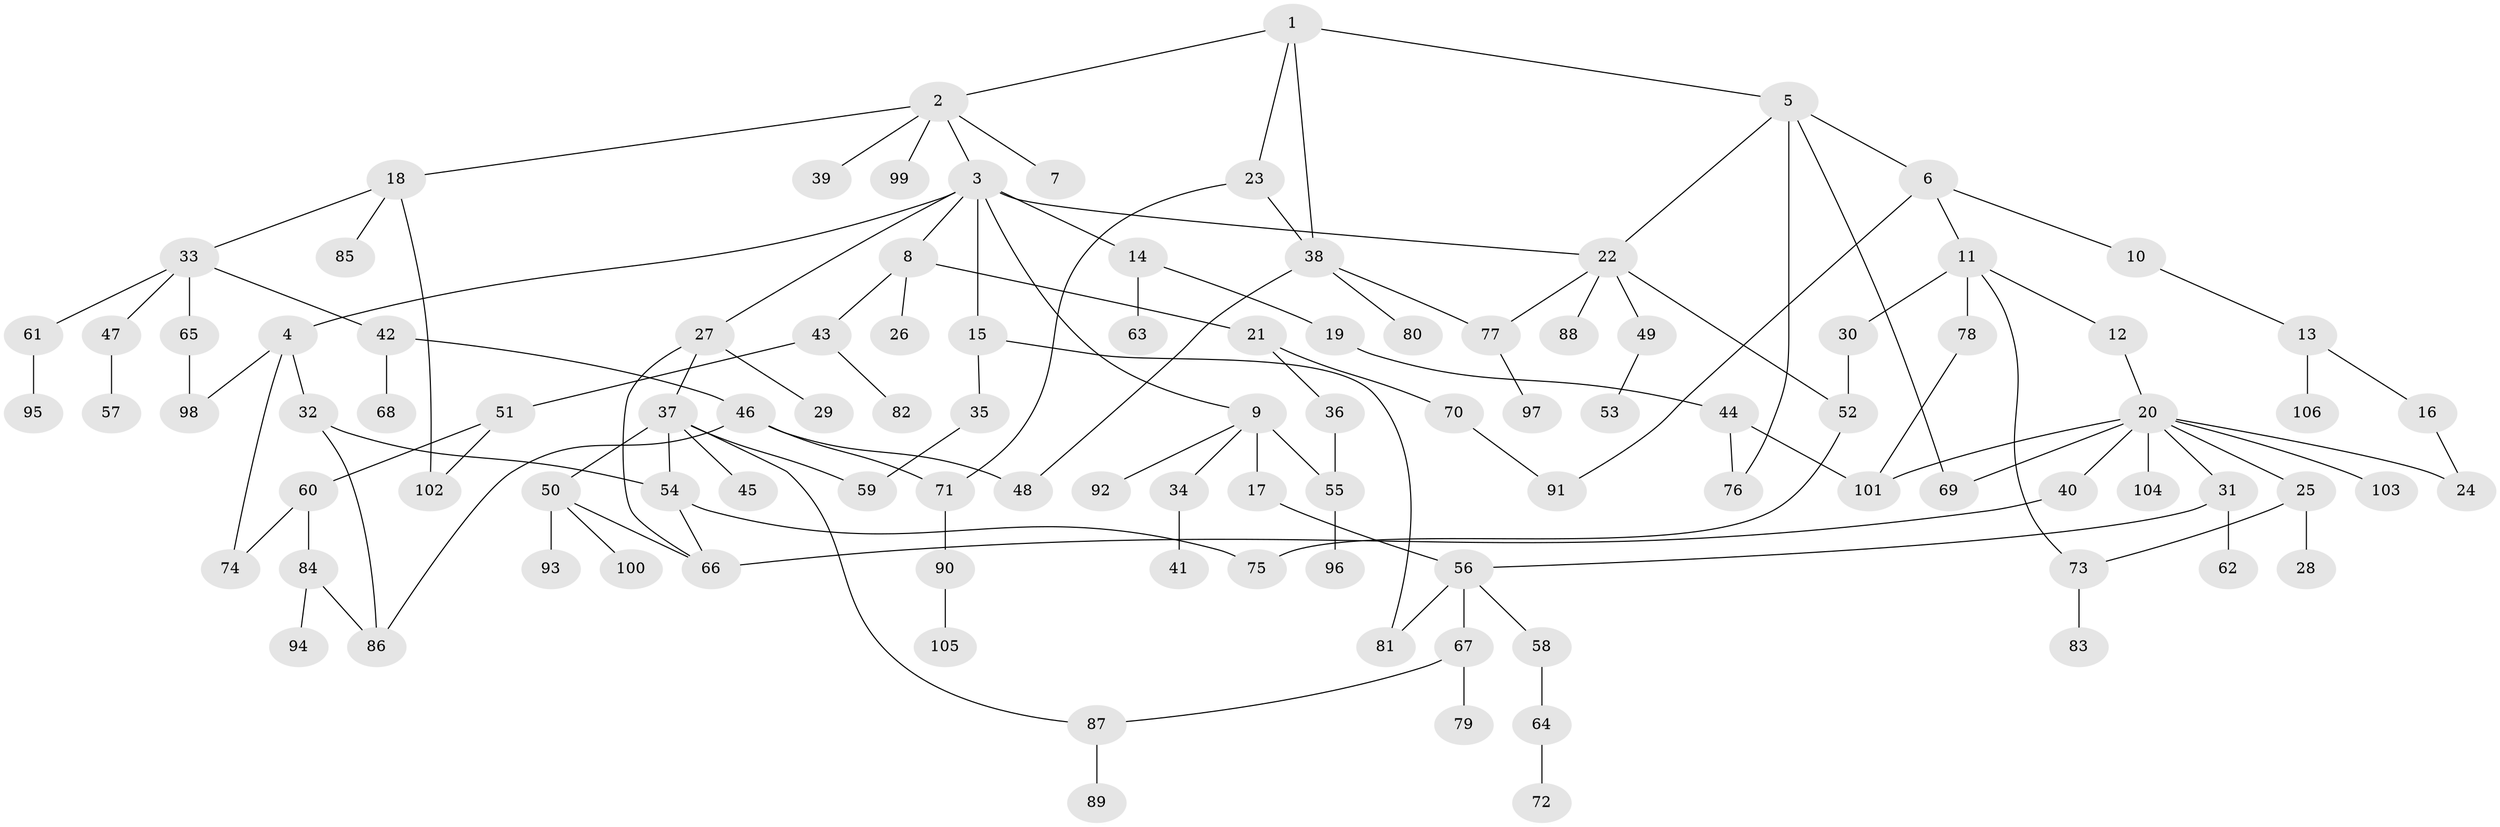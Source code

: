 // Generated by graph-tools (version 1.1) at 2025/41/03/09/25 04:41:33]
// undirected, 106 vertices, 133 edges
graph export_dot {
graph [start="1"]
  node [color=gray90,style=filled];
  1;
  2;
  3;
  4;
  5;
  6;
  7;
  8;
  9;
  10;
  11;
  12;
  13;
  14;
  15;
  16;
  17;
  18;
  19;
  20;
  21;
  22;
  23;
  24;
  25;
  26;
  27;
  28;
  29;
  30;
  31;
  32;
  33;
  34;
  35;
  36;
  37;
  38;
  39;
  40;
  41;
  42;
  43;
  44;
  45;
  46;
  47;
  48;
  49;
  50;
  51;
  52;
  53;
  54;
  55;
  56;
  57;
  58;
  59;
  60;
  61;
  62;
  63;
  64;
  65;
  66;
  67;
  68;
  69;
  70;
  71;
  72;
  73;
  74;
  75;
  76;
  77;
  78;
  79;
  80;
  81;
  82;
  83;
  84;
  85;
  86;
  87;
  88;
  89;
  90;
  91;
  92;
  93;
  94;
  95;
  96;
  97;
  98;
  99;
  100;
  101;
  102;
  103;
  104;
  105;
  106;
  1 -- 2;
  1 -- 5;
  1 -- 23;
  1 -- 38;
  2 -- 3;
  2 -- 7;
  2 -- 18;
  2 -- 39;
  2 -- 99;
  3 -- 4;
  3 -- 8;
  3 -- 9;
  3 -- 14;
  3 -- 15;
  3 -- 22;
  3 -- 27;
  4 -- 32;
  4 -- 98;
  4 -- 74;
  5 -- 6;
  5 -- 69;
  5 -- 22;
  5 -- 76;
  6 -- 10;
  6 -- 11;
  6 -- 91;
  8 -- 21;
  8 -- 26;
  8 -- 43;
  9 -- 17;
  9 -- 34;
  9 -- 92;
  9 -- 55;
  10 -- 13;
  11 -- 12;
  11 -- 30;
  11 -- 78;
  11 -- 73;
  12 -- 20;
  13 -- 16;
  13 -- 106;
  14 -- 19;
  14 -- 63;
  15 -- 35;
  15 -- 81;
  16 -- 24;
  17 -- 56;
  18 -- 33;
  18 -- 85;
  18 -- 102;
  19 -- 44;
  20 -- 24;
  20 -- 25;
  20 -- 31;
  20 -- 40;
  20 -- 69;
  20 -- 103;
  20 -- 104;
  20 -- 101;
  21 -- 36;
  21 -- 70;
  22 -- 49;
  22 -- 88;
  22 -- 77;
  22 -- 52;
  23 -- 38;
  23 -- 71;
  25 -- 28;
  25 -- 73;
  27 -- 29;
  27 -- 37;
  27 -- 66;
  30 -- 52;
  31 -- 62;
  31 -- 56;
  32 -- 54;
  32 -- 86;
  33 -- 42;
  33 -- 47;
  33 -- 61;
  33 -- 65;
  34 -- 41;
  35 -- 59;
  36 -- 55;
  37 -- 45;
  37 -- 50;
  37 -- 87;
  37 -- 59;
  37 -- 54;
  38 -- 48;
  38 -- 77;
  38 -- 80;
  40 -- 66;
  42 -- 46;
  42 -- 68;
  43 -- 51;
  43 -- 82;
  44 -- 76;
  44 -- 101;
  46 -- 71;
  46 -- 86;
  46 -- 48;
  47 -- 57;
  49 -- 53;
  50 -- 93;
  50 -- 100;
  50 -- 66;
  51 -- 60;
  51 -- 102;
  52 -- 75;
  54 -- 75;
  54 -- 66;
  55 -- 96;
  56 -- 58;
  56 -- 67;
  56 -- 81;
  58 -- 64;
  60 -- 74;
  60 -- 84;
  61 -- 95;
  64 -- 72;
  65 -- 98;
  67 -- 79;
  67 -- 87;
  70 -- 91;
  71 -- 90;
  73 -- 83;
  77 -- 97;
  78 -- 101;
  84 -- 94;
  84 -- 86;
  87 -- 89;
  90 -- 105;
}
